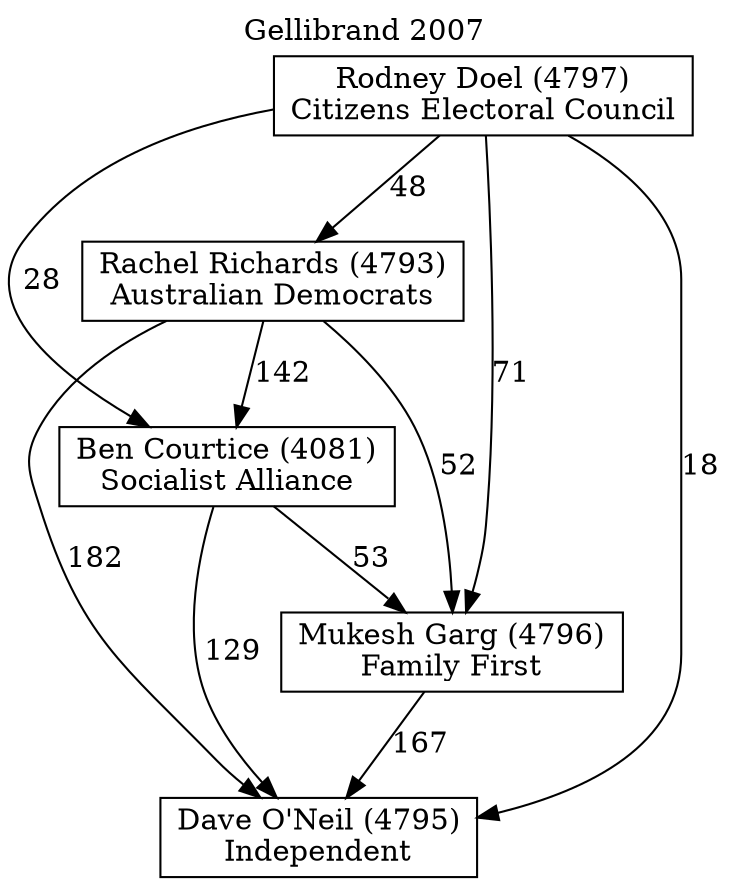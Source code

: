 // House preference flow
digraph "Dave O'Neil (4795)_Gellibrand_2007" {
	graph [label="Gellibrand 2007" labelloc=t mclimit=10]
	node [shape=box]
	"Dave O'Neil (4795)" [label="Dave O'Neil (4795)
Independent"]
	"Mukesh Garg (4796)" [label="Mukesh Garg (4796)
Family First"]
	"Ben Courtice (4081)" [label="Ben Courtice (4081)
Socialist Alliance"]
	"Rachel Richards (4793)" [label="Rachel Richards (4793)
Australian Democrats"]
	"Rodney Doel (4797)" [label="Rodney Doel (4797)
Citizens Electoral Council"]
	"Mukesh Garg (4796)" -> "Dave O'Neil (4795)" [label=167]
	"Ben Courtice (4081)" -> "Mukesh Garg (4796)" [label=53]
	"Rachel Richards (4793)" -> "Ben Courtice (4081)" [label=142]
	"Rodney Doel (4797)" -> "Rachel Richards (4793)" [label=48]
	"Ben Courtice (4081)" -> "Dave O'Neil (4795)" [label=129]
	"Rachel Richards (4793)" -> "Dave O'Neil (4795)" [label=182]
	"Rodney Doel (4797)" -> "Dave O'Neil (4795)" [label=18]
	"Rodney Doel (4797)" -> "Ben Courtice (4081)" [label=28]
	"Rachel Richards (4793)" -> "Mukesh Garg (4796)" [label=52]
	"Rodney Doel (4797)" -> "Mukesh Garg (4796)" [label=71]
}
